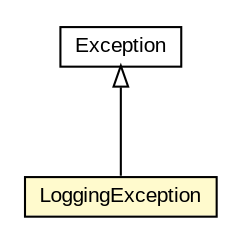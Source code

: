 #!/usr/local/bin/dot
#
# Class diagram 
# Generated by UMLGraph version 5.3 (http://www.umlgraph.org/)
#

digraph G {
	edge [fontname="arial",fontsize=10,labelfontname="arial",labelfontsize=10];
	node [fontname="arial",fontsize=10,shape=plaintext];
	nodesep=0.25;
	ranksep=0.5;
	// context.arch.logging.LoggingException
	c122077 [label=<<table title="context.arch.logging.LoggingException" border="0" cellborder="1" cellspacing="0" cellpadding="2" port="p" bgcolor="lemonChiffon" href="./LoggingException.html">
		<tr><td><table border="0" cellspacing="0" cellpadding="1">
<tr><td align="center" balign="center"> LoggingException </td></tr>
		</table></td></tr>
		</table>>, fontname="arial", fontcolor="black", fontsize=10.0];
	//context.arch.logging.LoggingException extends java.lang.Exception
	c122193:p -> c122077:p [dir=back,arrowtail=empty];
	// java.lang.Exception
	c122193 [label=<<table title="java.lang.Exception" border="0" cellborder="1" cellspacing="0" cellpadding="2" port="p" href="http://java.sun.com/j2se/1.4.2/docs/api/java/lang/Exception.html">
		<tr><td><table border="0" cellspacing="0" cellpadding="1">
<tr><td align="center" balign="center"> Exception </td></tr>
		</table></td></tr>
		</table>>, fontname="arial", fontcolor="black", fontsize=10.0];
}

